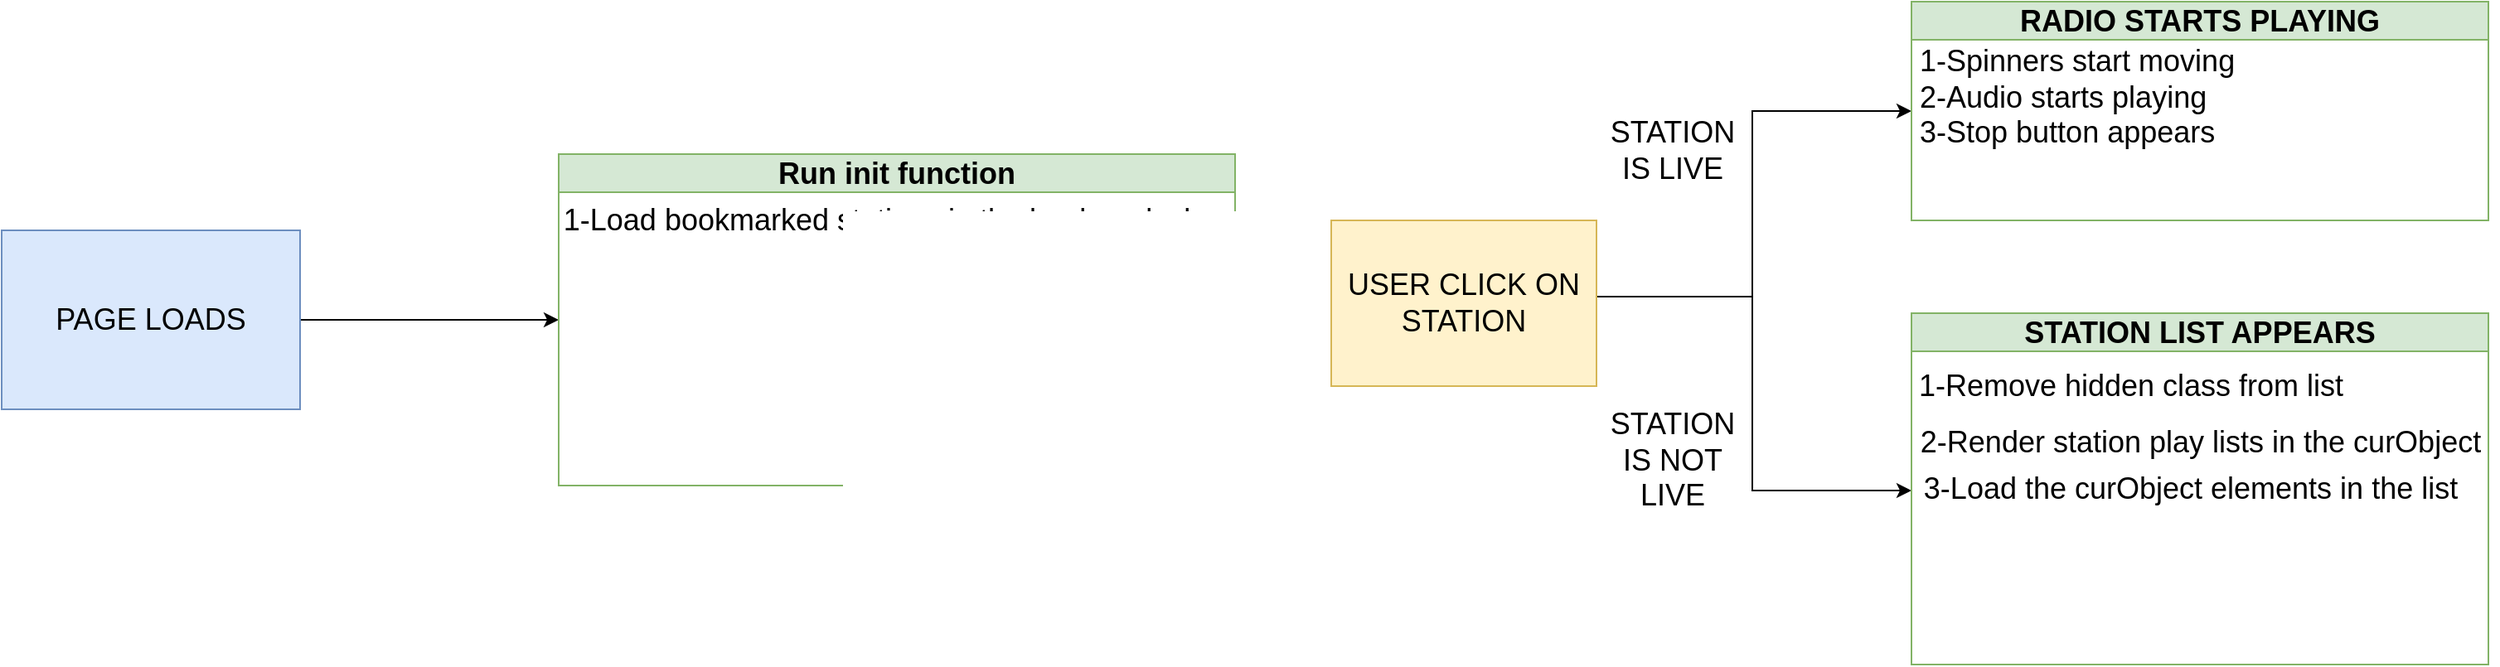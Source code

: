 <mxfile version="21.6.2" type="device">
  <diagram name="Page-1" id="mwVtoDoxp52T2dSM8vgW">
    <mxGraphModel dx="1972" dy="753" grid="1" gridSize="12" guides="1" tooltips="1" connect="1" arrows="1" fold="1" page="1" pageScale="1" pageWidth="500" pageHeight="100" math="0" shadow="0">
      <root>
        <mxCell id="0" />
        <mxCell id="1" parent="0" />
        <mxCell id="7gTQ3Tq85o7vC2CqOJdv-18" style="edgeStyle=orthogonalEdgeStyle;rounded=0;orthogonalLoop=1;jettySize=auto;html=1;fontSize=18;" parent="1" source="7gTQ3Tq85o7vC2CqOJdv-1" target="7gTQ3Tq85o7vC2CqOJdv-9" edge="1">
          <mxGeometry relative="1" as="geometry">
            <Array as="points">
              <mxPoint x="-96" y="228" />
              <mxPoint x="-96" y="116" />
            </Array>
          </mxGeometry>
        </mxCell>
        <mxCell id="7gTQ3Tq85o7vC2CqOJdv-19" style="edgeStyle=orthogonalEdgeStyle;rounded=0;orthogonalLoop=1;jettySize=auto;html=1;fontSize=18;" parent="1" source="7gTQ3Tq85o7vC2CqOJdv-1" edge="1">
          <mxGeometry relative="1" as="geometry">
            <mxPoint y="345" as="targetPoint" />
            <Array as="points">
              <mxPoint x="-96" y="228" />
              <mxPoint x="-96" y="345" />
            </Array>
          </mxGeometry>
        </mxCell>
        <mxCell id="7gTQ3Tq85o7vC2CqOJdv-1" value="&lt;font style=&quot;font-size: 18px;&quot;&gt;USER CLICK ON STATION&lt;/font&gt;" style="rounded=0;whiteSpace=wrap;html=1;fillColor=#fff2cc;strokeColor=#d6b656;" parent="1" vertex="1">
          <mxGeometry x="-350" y="182" width="160" height="100" as="geometry" />
        </mxCell>
        <mxCell id="7gTQ3Tq85o7vC2CqOJdv-8" value="STATION IS NOT LIVE" style="text;html=1;strokeColor=none;fillColor=none;align=center;verticalAlign=middle;whiteSpace=wrap;rounded=0;fontSize=18;" parent="1" vertex="1">
          <mxGeometry x="-192" y="312" width="96" height="30" as="geometry" />
        </mxCell>
        <mxCell id="7gTQ3Tq85o7vC2CqOJdv-9" value="RADIO STARTS PLAYING" style="swimlane;whiteSpace=wrap;html=1;fontSize=18;fillColor=#d5e8d4;strokeColor=#82b366;swimlaneFillColor=default;" parent="1" vertex="1">
          <mxGeometry y="50" width="348" height="132" as="geometry" />
        </mxCell>
        <mxCell id="7gTQ3Tq85o7vC2CqOJdv-11" value="&lt;div&gt;1-Spinners start moving&lt;/div&gt;&lt;div&gt;2-Audio starts playing&lt;/div&gt;&lt;div&gt;3-Stop button appears&lt;br&gt;&lt;/div&gt;" style="text;html=1;strokeColor=none;fillColor=none;spacing=5;spacingTop=-20;whiteSpace=wrap;overflow=hidden;rounded=0;fontSize=18;" parent="7gTQ3Tq85o7vC2CqOJdv-9" vertex="1">
          <mxGeometry y="36" width="228" height="156" as="geometry" />
        </mxCell>
        <mxCell id="7gTQ3Tq85o7vC2CqOJdv-12" value="STATION LIST APPEARS" style="swimlane;whiteSpace=wrap;html=1;fontSize=18;fillColor=#d5e8d4;strokeColor=#82b366;gradientColor=none;glass=0;rounded=0;shadow=0;swimlaneFillColor=default;" parent="1" vertex="1">
          <mxGeometry y="238" width="348" height="212" as="geometry" />
        </mxCell>
        <mxCell id="7gTQ3Tq85o7vC2CqOJdv-13" value="1-Remove hidden class from list" style="text;html=1;align=center;verticalAlign=middle;resizable=0;points=[];autosize=1;strokeColor=none;fillColor=none;fontSize=18;" parent="7gTQ3Tq85o7vC2CqOJdv-12" vertex="1">
          <mxGeometry x="-12" y="26" width="288" height="36" as="geometry" />
        </mxCell>
        <mxCell id="7gTQ3Tq85o7vC2CqOJdv-15" value="2-Render station play lists in the curObject" style="text;html=1;align=center;verticalAlign=middle;resizable=0;points=[];autosize=1;strokeColor=none;fillColor=none;fontSize=18;" parent="7gTQ3Tq85o7vC2CqOJdv-12" vertex="1">
          <mxGeometry x="-6" y="60" width="360" height="36" as="geometry" />
        </mxCell>
        <mxCell id="7gTQ3Tq85o7vC2CqOJdv-16" value="3-Load the curObject elements in the list" style="text;html=1;align=center;verticalAlign=middle;resizable=0;points=[];autosize=1;strokeColor=none;fillColor=none;fontSize=18;" parent="7gTQ3Tq85o7vC2CqOJdv-12" vertex="1">
          <mxGeometry x="-6" y="88" width="348" height="36" as="geometry" />
        </mxCell>
        <mxCell id="7gTQ3Tq85o7vC2CqOJdv-20" value="STATION IS LIVE" style="text;html=1;strokeColor=none;fillColor=none;align=center;verticalAlign=middle;whiteSpace=wrap;rounded=0;fontSize=18;" parent="1" vertex="1">
          <mxGeometry x="-180" y="120" width="72" height="40" as="geometry" />
        </mxCell>
        <mxCell id="7gTQ3Tq85o7vC2CqOJdv-26" style="edgeStyle=orthogonalEdgeStyle;rounded=0;orthogonalLoop=1;jettySize=auto;html=1;fontSize=18;" parent="1" source="7gTQ3Tq85o7vC2CqOJdv-22" edge="1">
          <mxGeometry relative="1" as="geometry">
            <mxPoint x="-816" y="242" as="targetPoint" />
          </mxGeometry>
        </mxCell>
        <mxCell id="7gTQ3Tq85o7vC2CqOJdv-22" value="PAGE LOADS" style="rounded=0;whiteSpace=wrap;html=1;fontSize=18;fillColor=#dae8fc;strokeColor=#6c8ebf;" parent="1" vertex="1">
          <mxGeometry x="-1152" y="188" width="180" height="108" as="geometry" />
        </mxCell>
        <mxCell id="7gTQ3Tq85o7vC2CqOJdv-28" value="Run init function" style="swimlane;whiteSpace=wrap;html=1;rounded=0;shadow=0;glass=0;sketch=0;fontSize=18;swimlaneFillColor=default;fillColor=#d5e8d4;strokeColor=#82b366;" parent="1" vertex="1">
          <mxGeometry x="-816" y="142" width="408" height="200" as="geometry" />
        </mxCell>
        <mxCell id="7gTQ3Tq85o7vC2CqOJdv-29" value="1-Load bookmarked stations in the bookmarks box" style="text;html=1;align=center;verticalAlign=middle;resizable=0;points=[];autosize=1;strokeColor=none;fillColor=none;fontSize=18;" parent="7gTQ3Tq85o7vC2CqOJdv-28" vertex="1">
          <mxGeometry x="-12" y="22" width="432" height="36" as="geometry" />
        </mxCell>
      </root>
    </mxGraphModel>
  </diagram>
</mxfile>
